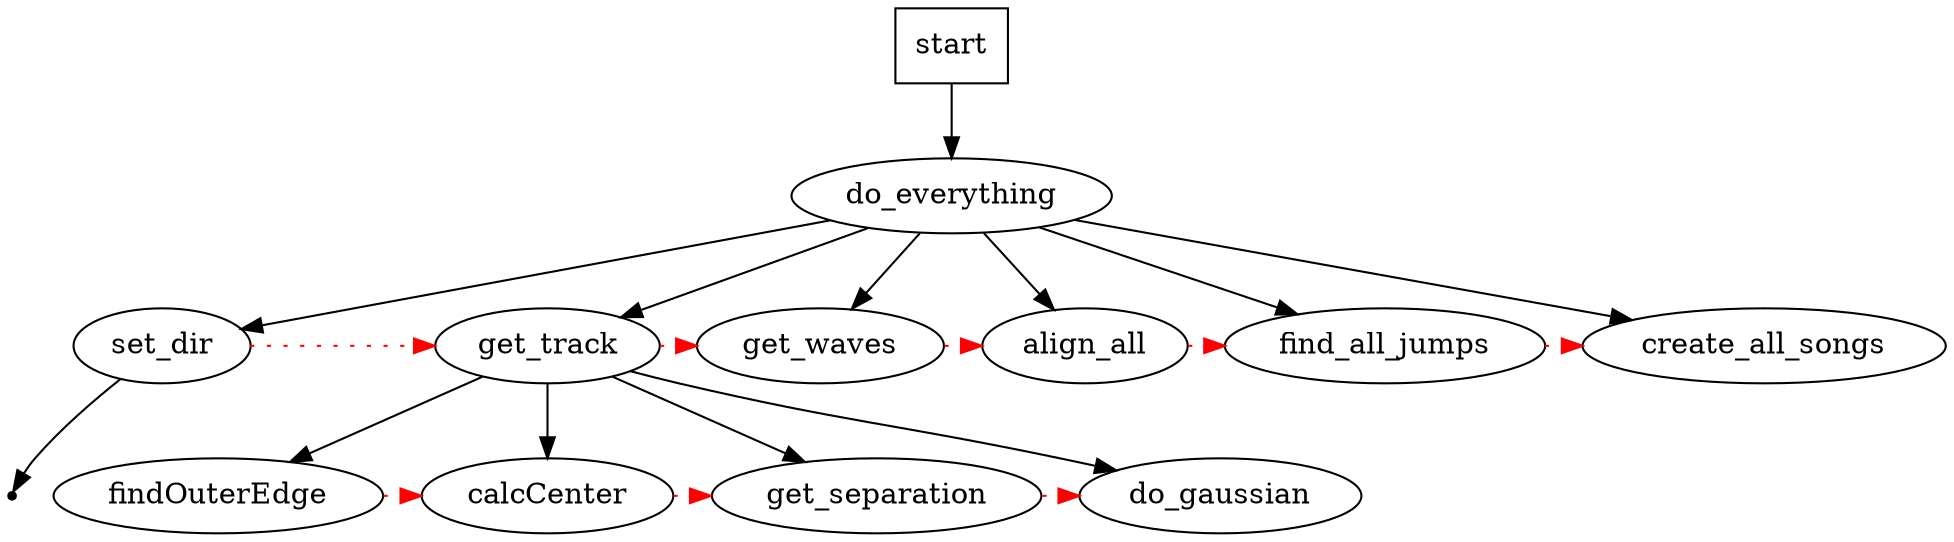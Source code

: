 digraph shellac{
	
	start[shape=box]
	// end[shape=box]
	stop[shape=point]
	
	// LIVELLO 0
	start -> do_everything
	
	// LIVELLO 1
	do_everything -> set_dir;
	do_everything -> get_track;
	do_everything -> get_waves;
	do_everything -> align_all;
	do_everything -> find_all_jumps;
	do_everything -> create_all_songs;
	
	set_dir -> get_track -> get_waves -> align_all -> find_all_jumps -> 
	create_all_songs [color=red, style=dotted, constraint=false];	
	
	// LIVELLO 2
	set_dir->stop
	
	get_track->findOuterEdge;
	get_track->calcCenter;
	get_track->get_separation;
	get_track->do_gaussian;
	
	findOuterEdge ->calcCenter ->get_separation->do_gaussian 
	[color=red, style=dotted, constraint=false];
	

	
	
}


